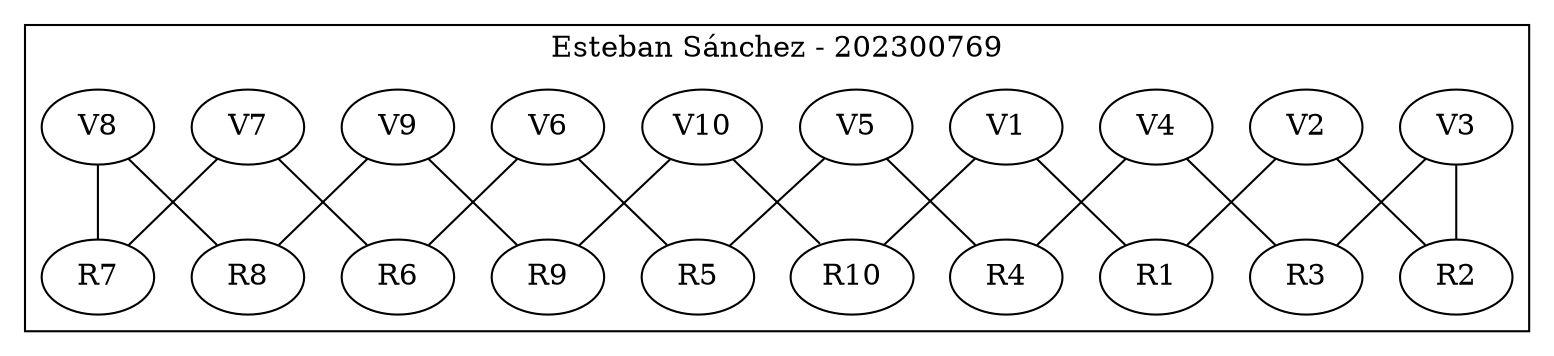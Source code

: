 graph UndirectedGraph {
    node [shape=ellipse];
    rankdir=TB;
    subgraph cluster_0 {
        label = "Esteban Sánchez - 202300769";
        V1 [label="V1"];
        R1 [label="R1"];
        V2 [label="V2"];
        R2 [label="R2"];
        V3 [label="V3"];
        R3 [label="R3"];
        V4 [label="V4"];
        R4 [label="R4"];
        V5 [label="V5"];
        R5 [label="R5"];
        V6 [label="V6"];
        R6 [label="R6"];
        V7 [label="V7"];
        R7 [label="R7"];
        V8 [label="V8"];
        R8 [label="R8"];
        V9 [label="V9"];
        R9 [label="R9"];
        V10 [label="V10"];
        R10 [label="R10"];
        V1 -- R1;
        V1 -- R10;
        V2 -- R2;
        V2 -- R1;
        V3 -- R3;
        V3 -- R2;
        V4 -- R4;
        V4 -- R3;
        V5 -- R5;
        V5 -- R4;
        V6 -- R6;
        V6 -- R5;
        V7 -- R7;
        V7 -- R6;
        V8 -- R8;
        V8 -- R7;
        V9 -- R9;
        V9 -- R8;
        V10 -- R10;
        V10 -- R9;
        { rank=same; V1; V2; V3; V4; V5; V6; V7; V8; V9; V10; };
        { rank=same; R1; R2; R3; R4; R5; R6; R7; R8; R9; R10; };
    }
}
